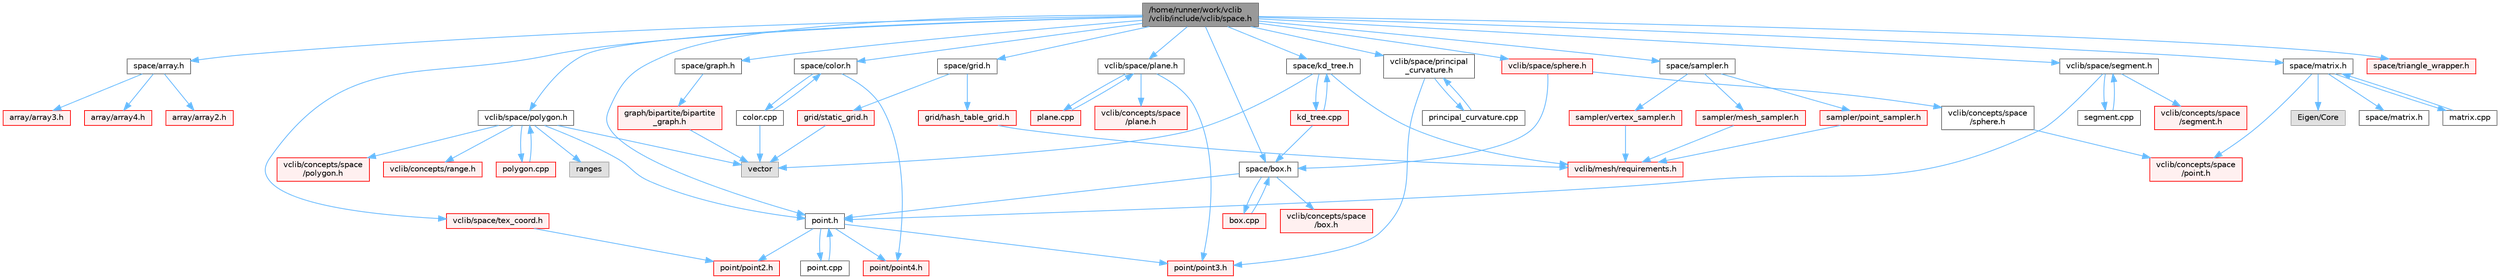 digraph "/home/runner/work/vclib/vclib/include/vclib/space.h"
{
 // LATEX_PDF_SIZE
  bgcolor="transparent";
  edge [fontname=Helvetica,fontsize=10,labelfontname=Helvetica,labelfontsize=10];
  node [fontname=Helvetica,fontsize=10,shape=box,height=0.2,width=0.4];
  Node1 [label="/home/runner/work/vclib\l/vclib/include/vclib/space.h",height=0.2,width=0.4,color="gray40", fillcolor="grey60", style="filled", fontcolor="black",tooltip=" "];
  Node1 -> Node2 [color="steelblue1",style="solid"];
  Node2 [label="space/array.h",height=0.2,width=0.4,color="grey40", fillcolor="white", style="filled",URL="$array_8h.html",tooltip=" "];
  Node2 -> Node3 [color="steelblue1",style="solid"];
  Node3 [label="array/array2.h",height=0.2,width=0.4,color="red", fillcolor="#FFF0F0", style="filled",URL="$array2_8h.html",tooltip=" "];
  Node2 -> Node28 [color="steelblue1",style="solid"];
  Node28 [label="array/array3.h",height=0.2,width=0.4,color="red", fillcolor="#FFF0F0", style="filled",URL="$array3_8h.html",tooltip=" "];
  Node2 -> Node30 [color="steelblue1",style="solid"];
  Node30 [label="array/array4.h",height=0.2,width=0.4,color="red", fillcolor="#FFF0F0", style="filled",URL="$array4_8h.html",tooltip=" "];
  Node1 -> Node32 [color="steelblue1",style="solid"];
  Node32 [label="space/box.h",height=0.2,width=0.4,color="grey40", fillcolor="white", style="filled",URL="$space_2box_8h.html",tooltip=" "];
  Node32 -> Node33 [color="steelblue1",style="solid"];
  Node33 [label="vclib/concepts/space\l/box.h",height=0.2,width=0.4,color="red", fillcolor="#FFF0F0", style="filled",URL="$concepts_2space_2box_8h.html",tooltip=" "];
  Node32 -> Node34 [color="steelblue1",style="solid"];
  Node34 [label="point.h",height=0.2,width=0.4,color="grey40", fillcolor="white", style="filled",URL="$space_2point_8h.html",tooltip=" "];
  Node34 -> Node35 [color="steelblue1",style="solid"];
  Node35 [label="point/point2.h",height=0.2,width=0.4,color="red", fillcolor="#FFF0F0", style="filled",URL="$point2_8h.html",tooltip=" "];
  Node34 -> Node49 [color="steelblue1",style="solid"];
  Node49 [label="point/point3.h",height=0.2,width=0.4,color="red", fillcolor="#FFF0F0", style="filled",URL="$point3_8h.html",tooltip=" "];
  Node34 -> Node50 [color="steelblue1",style="solid"];
  Node50 [label="point/point4.h",height=0.2,width=0.4,color="red", fillcolor="#FFF0F0", style="filled",URL="$point4_8h.html",tooltip=" "];
  Node34 -> Node51 [color="steelblue1",style="solid"];
  Node51 [label="point.cpp",height=0.2,width=0.4,color="grey40", fillcolor="white", style="filled",URL="$point_8cpp.html",tooltip=" "];
  Node51 -> Node34 [color="steelblue1",style="solid"];
  Node32 -> Node52 [color="steelblue1",style="solid"];
  Node52 [label="box.cpp",height=0.2,width=0.4,color="red", fillcolor="#FFF0F0", style="filled",URL="$box_8cpp.html",tooltip=" "];
  Node52 -> Node32 [color="steelblue1",style="solid"];
  Node1 -> Node55 [color="steelblue1",style="solid"];
  Node55 [label="space/color.h",height=0.2,width=0.4,color="grey40", fillcolor="white", style="filled",URL="$space_2color_8h.html",tooltip=" "];
  Node55 -> Node50 [color="steelblue1",style="solid"];
  Node55 -> Node56 [color="steelblue1",style="solid"];
  Node56 [label="color.cpp",height=0.2,width=0.4,color="grey40", fillcolor="white", style="filled",URL="$space_2color_8cpp.html",tooltip=" "];
  Node56 -> Node55 [color="steelblue1",style="solid"];
  Node56 -> Node9 [color="steelblue1",style="solid"];
  Node9 [label="vector",height=0.2,width=0.4,color="grey60", fillcolor="#E0E0E0", style="filled",tooltip=" "];
  Node1 -> Node57 [color="steelblue1",style="solid"];
  Node57 [label="space/graph.h",height=0.2,width=0.4,color="grey40", fillcolor="white", style="filled",URL="$graph_8h.html",tooltip=" "];
  Node57 -> Node58 [color="steelblue1",style="solid"];
  Node58 [label="graph/bipartite/bipartite\l_graph.h",height=0.2,width=0.4,color="red", fillcolor="#FFF0F0", style="filled",URL="$bipartite__graph_8h.html",tooltip=" "];
  Node58 -> Node9 [color="steelblue1",style="solid"];
  Node1 -> Node72 [color="steelblue1",style="solid"];
  Node72 [label="space/grid.h",height=0.2,width=0.4,color="grey40", fillcolor="white", style="filled",URL="$grid_8h.html",tooltip=" "];
  Node72 -> Node73 [color="steelblue1",style="solid"];
  Node73 [label="grid/hash_table_grid.h",height=0.2,width=0.4,color="red", fillcolor="#FFF0F0", style="filled",URL="$hash__table__grid_8h.html",tooltip=" "];
  Node73 -> Node75 [color="steelblue1",style="solid"];
  Node75 [label="vclib/mesh/requirements.h",height=0.2,width=0.4,color="red", fillcolor="#FFF0F0", style="filled",URL="$requirements_8h.html",tooltip=" "];
  Node72 -> Node281 [color="steelblue1",style="solid"];
  Node281 [label="grid/static_grid.h",height=0.2,width=0.4,color="red", fillcolor="#FFF0F0", style="filled",URL="$static__grid_8h.html",tooltip=" "];
  Node281 -> Node9 [color="steelblue1",style="solid"];
  Node1 -> Node286 [color="steelblue1",style="solid"];
  Node286 [label="space/kd_tree.h",height=0.2,width=0.4,color="grey40", fillcolor="white", style="filled",URL="$kd__tree_8h.html",tooltip=" "];
  Node286 -> Node75 [color="steelblue1",style="solid"];
  Node286 -> Node9 [color="steelblue1",style="solid"];
  Node286 -> Node287 [color="steelblue1",style="solid"];
  Node287 [label="kd_tree.cpp",height=0.2,width=0.4,color="red", fillcolor="#FFF0F0", style="filled",URL="$kd__tree_8cpp.html",tooltip=" "];
  Node287 -> Node286 [color="steelblue1",style="solid"];
  Node287 -> Node32 [color="steelblue1",style="solid"];
  Node1 -> Node289 [color="steelblue1",style="solid"];
  Node289 [label="space/matrix.h",height=0.2,width=0.4,color="grey40", fillcolor="white", style="filled",URL="$space_2matrix_8h.html",tooltip=" "];
  Node289 -> Node38 [color="steelblue1",style="solid"];
  Node38 [label="Eigen/Core",height=0.2,width=0.4,color="grey60", fillcolor="#E0E0E0", style="filled",tooltip=" "];
  Node289 -> Node263 [color="steelblue1",style="solid"];
  Node263 [label="space/matrix.h",height=0.2,width=0.4,color="grey40", fillcolor="white", style="filled",URL="$concepts_2space_2matrix_8h.html",tooltip=" "];
  Node289 -> Node40 [color="steelblue1",style="solid"];
  Node40 [label="vclib/concepts/space\l/point.h",height=0.2,width=0.4,color="red", fillcolor="#FFF0F0", style="filled",URL="$concepts_2space_2point_8h.html",tooltip=" "];
  Node289 -> Node290 [color="steelblue1",style="solid"];
  Node290 [label="matrix.cpp",height=0.2,width=0.4,color="grey40", fillcolor="white", style="filled",URL="$matrix_8cpp.html",tooltip=" "];
  Node290 -> Node289 [color="steelblue1",style="solid"];
  Node1 -> Node243 [color="steelblue1",style="solid"];
  Node243 [label="vclib/space/plane.h",height=0.2,width=0.4,color="grey40", fillcolor="white", style="filled",URL="$space_2plane_8h.html",tooltip=" "];
  Node243 -> Node244 [color="steelblue1",style="solid"];
  Node244 [label="vclib/concepts/space\l/plane.h",height=0.2,width=0.4,color="red", fillcolor="#FFF0F0", style="filled",URL="$concepts_2space_2plane_8h.html",tooltip=" "];
  Node243 -> Node49 [color="steelblue1",style="solid"];
  Node243 -> Node245 [color="steelblue1",style="solid"];
  Node245 [label="plane.cpp",height=0.2,width=0.4,color="red", fillcolor="#FFF0F0", style="filled",URL="$plane_8cpp.html",tooltip=" "];
  Node245 -> Node243 [color="steelblue1",style="solid"];
  Node1 -> Node34 [color="steelblue1",style="solid"];
  Node1 -> Node250 [color="steelblue1",style="solid"];
  Node250 [label="vclib/space/polygon.h",height=0.2,width=0.4,color="grey40", fillcolor="white", style="filled",URL="$space_2polygon_8h.html",tooltip=" "];
  Node250 -> Node62 [color="steelblue1",style="solid"];
  Node62 [label="ranges",height=0.2,width=0.4,color="grey60", fillcolor="#E0E0E0", style="filled",tooltip=" "];
  Node250 -> Node9 [color="steelblue1",style="solid"];
  Node250 -> Node251 [color="steelblue1",style="solid"];
  Node251 [label="vclib/concepts/space\l/polygon.h",height=0.2,width=0.4,color="red", fillcolor="#FFF0F0", style="filled",URL="$concepts_2space_2polygon_8h.html",tooltip=" "];
  Node250 -> Node225 [color="steelblue1",style="solid"];
  Node225 [label="vclib/concepts/range.h",height=0.2,width=0.4,color="red", fillcolor="#FFF0F0", style="filled",URL="$range_8h.html",tooltip=" "];
  Node250 -> Node34 [color="steelblue1",style="solid"];
  Node250 -> Node252 [color="steelblue1",style="solid"];
  Node252 [label="polygon.cpp",height=0.2,width=0.4,color="red", fillcolor="#FFF0F0", style="filled",URL="$polygon_8cpp.html",tooltip=" "];
  Node252 -> Node250 [color="steelblue1",style="solid"];
  Node1 -> Node155 [color="steelblue1",style="solid"];
  Node155 [label="vclib/space/principal\l_curvature.h",height=0.2,width=0.4,color="grey40", fillcolor="white", style="filled",URL="$space_2principal__curvature_8h.html",tooltip=" "];
  Node155 -> Node49 [color="steelblue1",style="solid"];
  Node155 -> Node156 [color="steelblue1",style="solid"];
  Node156 [label="principal_curvature.cpp",height=0.2,width=0.4,color="grey40", fillcolor="white", style="filled",URL="$space_2principal__curvature_8cpp.html",tooltip=" "];
  Node156 -> Node155 [color="steelblue1",style="solid"];
  Node1 -> Node291 [color="steelblue1",style="solid"];
  Node291 [label="space/sampler.h",height=0.2,width=0.4,color="grey40", fillcolor="white", style="filled",URL="$space_2sampler_8h.html",tooltip=" "];
  Node291 -> Node292 [color="steelblue1",style="solid"];
  Node292 [label="sampler/mesh_sampler.h",height=0.2,width=0.4,color="red", fillcolor="#FFF0F0", style="filled",URL="$mesh__sampler_8h.html",tooltip=" "];
  Node292 -> Node75 [color="steelblue1",style="solid"];
  Node291 -> Node303 [color="steelblue1",style="solid"];
  Node303 [label="sampler/point_sampler.h",height=0.2,width=0.4,color="red", fillcolor="#FFF0F0", style="filled",URL="$point__sampler_8h.html",tooltip=" "];
  Node303 -> Node75 [color="steelblue1",style="solid"];
  Node291 -> Node305 [color="steelblue1",style="solid"];
  Node305 [label="sampler/vertex_sampler.h",height=0.2,width=0.4,color="red", fillcolor="#FFF0F0", style="filled",URL="$vertex__sampler_8h.html",tooltip=" "];
  Node305 -> Node75 [color="steelblue1",style="solid"];
  Node1 -> Node218 [color="steelblue1",style="solid"];
  Node218 [label="vclib/space/segment.h",height=0.2,width=0.4,color="grey40", fillcolor="white", style="filled",URL="$space_2segment_8h.html",tooltip=" "];
  Node218 -> Node219 [color="steelblue1",style="solid"];
  Node219 [label="vclib/concepts/space\l/segment.h",height=0.2,width=0.4,color="red", fillcolor="#FFF0F0", style="filled",URL="$concepts_2space_2segment_8h.html",tooltip=" "];
  Node218 -> Node34 [color="steelblue1",style="solid"];
  Node218 -> Node220 [color="steelblue1",style="solid"];
  Node220 [label="segment.cpp",height=0.2,width=0.4,color="grey40", fillcolor="white", style="filled",URL="$segment_8cpp.html",tooltip=" "];
  Node220 -> Node218 [color="steelblue1",style="solid"];
  Node1 -> Node221 [color="steelblue1",style="solid"];
  Node221 [label="vclib/space/sphere.h",height=0.2,width=0.4,color="red", fillcolor="#FFF0F0", style="filled",URL="$space_2sphere_8h.html",tooltip=" "];
  Node221 -> Node222 [color="steelblue1",style="solid"];
  Node222 [label="vclib/concepts/space\l/sphere.h",height=0.2,width=0.4,color="grey40", fillcolor="white", style="filled",URL="$concepts_2space_2sphere_8h.html",tooltip=" "];
  Node222 -> Node40 [color="steelblue1",style="solid"];
  Node221 -> Node32 [color="steelblue1",style="solid"];
  Node1 -> Node166 [color="steelblue1",style="solid"];
  Node166 [label="vclib/space/tex_coord.h",height=0.2,width=0.4,color="red", fillcolor="#FFF0F0", style="filled",URL="$space_2tex__coord_8h.html",tooltip=" "];
  Node166 -> Node35 [color="steelblue1",style="solid"];
  Node1 -> Node307 [color="steelblue1",style="solid"];
  Node307 [label="space/triangle_wrapper.h",height=0.2,width=0.4,color="red", fillcolor="#FFF0F0", style="filled",URL="$triangle__wrapper_8h.html",tooltip=" "];
}
